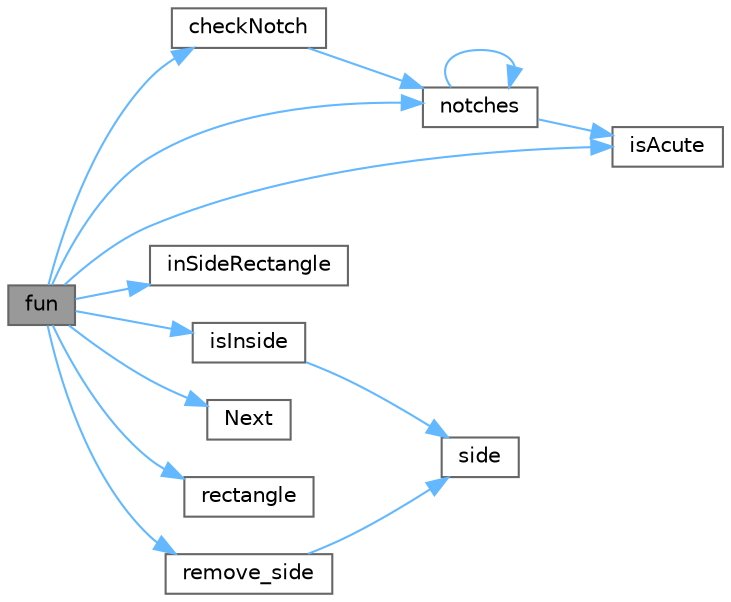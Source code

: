 digraph "fun"
{
 // LATEX_PDF_SIZE
  bgcolor="transparent";
  edge [fontname=Helvetica,fontsize=10,labelfontname=Helvetica,labelfontsize=10];
  node [fontname=Helvetica,fontsize=10,shape=box,height=0.2,width=0.4];
  rankdir="LR";
  Node1 [label="fun",height=0.2,width=0.4,color="gray40", fillcolor="grey60", style="filled", fontcolor="black",tooltip="The algorithm for decomposition of the given polygon into convex polygons."];
  Node1 -> Node2 [color="steelblue1",style="solid"];
  Node2 [label="checkNotch",height=0.2,width=0.4,color="grey40", fillcolor="white", style="filled",URL="$main2_8cpp.html#a1f07053540f7ee22fba3abcf8a147aca",tooltip="given an input polygon it returns a list of all the vertices which were a notch in the orignal polygo..."];
  Node2 -> Node3 [color="steelblue1",style="solid"];
  Node3 [label="notches",height=0.2,width=0.4,color="grey40", fillcolor="white", style="filled",URL="$main2_8cpp.html#aa9d4a63c2ae8ab4f5fd4720e37ab4719",tooltip="checks if any vertex in the given polygon is a notch"];
  Node3 -> Node4 [color="steelblue1",style="solid"];
  Node4 [label="isAcute",height=0.2,width=0.4,color="grey40", fillcolor="white", style="filled",URL="$main2_8cpp.html#a56a3caaf371b1e2dfddd6fd1dcfd6aae",tooltip="Checks if the angle between two line segments is acute or not."];
  Node3 -> Node3 [color="steelblue1",style="solid"];
  Node1 -> Node5 [color="steelblue1",style="solid"];
  Node5 [label="inSideRectangle",height=0.2,width=0.4,color="grey40", fillcolor="white", style="filled",URL="$main2_8cpp.html#a572c79dc35a19a99d82a92f2bb3b0b0e",tooltip="Checks if a given point is inside the rectangle or not."];
  Node1 -> Node4 [color="steelblue1",style="solid"];
  Node1 -> Node6 [color="steelblue1",style="solid"];
  Node6 [label="isInside",height=0.2,width=0.4,color="grey40", fillcolor="white", style="filled",URL="$main2_8cpp.html#a52c6ba5b8c7880a6147006d67b8e7eef",tooltip="This function checks whether the given point lies inside the given polygon or not."];
  Node6 -> Node7 [color="steelblue1",style="solid"];
  Node7 [label="side",height=0.2,width=0.4,color="grey40", fillcolor="white", style="filled",URL="$main2_8cpp.html#a317f74c96633162ddfca8f4fdcb926ea",tooltip="This function checks if a point is on the right side or left side or on the given line."];
  Node1 -> Node8 [color="steelblue1",style="solid"];
  Node8 [label="Next",height=0.2,width=0.4,color="grey40", fillcolor="white", style="filled",URL="$main2_8cpp.html#ab5f4e60f66ccfd83dee138a34a48cf89",tooltip="given a point and a polygon it returns the next point in the polygon in clockwise order"];
  Node1 -> Node3 [color="steelblue1",style="solid"];
  Node1 -> Node9 [color="steelblue1",style="solid"];
  Node9 [label="rectangle",height=0.2,width=0.4,color="grey40", fillcolor="white", style="filled",URL="$main2_8cpp.html#a67bc65e415b1b58b8f300827a7a61ca1",tooltip="Gives us a rectangle that encloses the given polygon."];
  Node1 -> Node10 [color="steelblue1",style="solid"];
  Node10 [label="remove_side",height=0.2,width=0.4,color="grey40", fillcolor="white", style="filled",URL="$main2_8cpp.html#aafa857251909954b8aaee16351027ab0",tooltip="Removes the vertices on one side of the line segment p and p1 of the polygon Lf."];
  Node10 -> Node7 [color="steelblue1",style="solid"];
}
